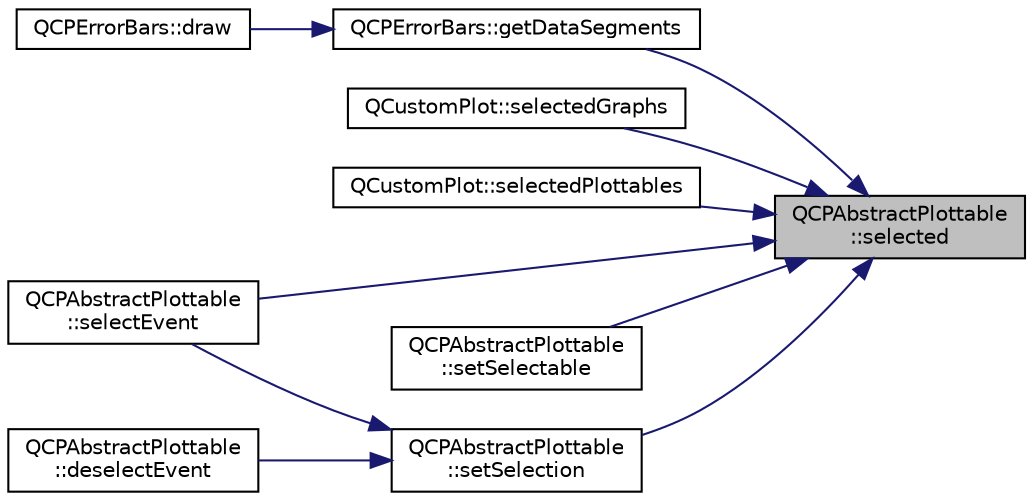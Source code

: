 digraph "QCPAbstractPlottable::selected"
{
 // LATEX_PDF_SIZE
  edge [fontname="Helvetica",fontsize="10",labelfontname="Helvetica",labelfontsize="10"];
  node [fontname="Helvetica",fontsize="10",shape=record];
  rankdir="RL";
  Node1 [label="QCPAbstractPlottable\l::selected",height=0.2,width=0.4,color="black", fillcolor="grey75", style="filled", fontcolor="black",tooltip=" "];
  Node1 -> Node2 [dir="back",color="midnightblue",fontsize="10",style="solid",fontname="Helvetica"];
  Node2 [label="QCPErrorBars::getDataSegments",height=0.2,width=0.4,color="black", fillcolor="white", style="filled",URL="$classQCPErrorBars.html#a243e0bb2563fc2e9f08efd77e7175abf",tooltip=" "];
  Node2 -> Node3 [dir="back",color="midnightblue",fontsize="10",style="solid",fontname="Helvetica"];
  Node3 [label="QCPErrorBars::draw",height=0.2,width=0.4,color="black", fillcolor="white", style="filled",URL="$classQCPErrorBars.html#a801e85931372abf2a1034bfb2eac5cd2",tooltip=" "];
  Node1 -> Node4 [dir="back",color="midnightblue",fontsize="10",style="solid",fontname="Helvetica"];
  Node4 [label="QCustomPlot::selectedGraphs",height=0.2,width=0.4,color="black", fillcolor="white", style="filled",URL="$classQCustomPlot.html#ad3547aded026d8a9ae6ef13a69080d06",tooltip=" "];
  Node1 -> Node5 [dir="back",color="midnightblue",fontsize="10",style="solid",fontname="Helvetica"];
  Node5 [label="QCustomPlot::selectedPlottables",height=0.2,width=0.4,color="black", fillcolor="white", style="filled",URL="$classQCustomPlot.html#a747faaab57c56891e901a1e97fa4359a",tooltip=" "];
  Node1 -> Node6 [dir="back",color="midnightblue",fontsize="10",style="solid",fontname="Helvetica"];
  Node6 [label="QCPAbstractPlottable\l::selectEvent",height=0.2,width=0.4,color="black", fillcolor="white", style="filled",URL="$classQCPAbstractPlottable.html#a2d488568cf16600dd81fa23d7d439829",tooltip=" "];
  Node1 -> Node7 [dir="back",color="midnightblue",fontsize="10",style="solid",fontname="Helvetica"];
  Node7 [label="QCPAbstractPlottable\l::setSelectable",height=0.2,width=0.4,color="black", fillcolor="white", style="filled",URL="$classQCPAbstractPlottable.html#ac238d6e910f976f1f30d41c2bca44ac3",tooltip=" "];
  Node1 -> Node8 [dir="back",color="midnightblue",fontsize="10",style="solid",fontname="Helvetica"];
  Node8 [label="QCPAbstractPlottable\l::setSelection",height=0.2,width=0.4,color="black", fillcolor="white", style="filled",URL="$classQCPAbstractPlottable.html#a219bc5403a9d85d3129165ec3f5ae436",tooltip=" "];
  Node8 -> Node9 [dir="back",color="midnightblue",fontsize="10",style="solid",fontname="Helvetica"];
  Node9 [label="QCPAbstractPlottable\l::deselectEvent",height=0.2,width=0.4,color="black", fillcolor="white", style="filled",URL="$classQCPAbstractPlottable.html#a9b104d9da4f38f934363945c313bf82e",tooltip=" "];
  Node8 -> Node6 [dir="back",color="midnightblue",fontsize="10",style="solid",fontname="Helvetica"];
}
